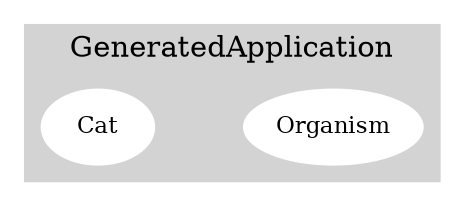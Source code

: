digraph n { splines=true; sep="+25,25"; overlap=scalexy; nodesep=0.6; node [fontsize=11];
 subgraph cluster_GeneratedApplication {  style=filled;  color=lightgrey;  node [style=filled,color=white];  Organism;  label = "GeneratedApplication";  }  subgraph cluster_GeneratedApplication {  style=filled;  color=lightgrey;  node [style=filled,color=white];  Cat;  label = "GeneratedApplication";  }  subgraph cluster_GeneratedApplication {  style=filled;  color=lightgrey;  node [style=filled,color=white];  label = "GeneratedApplication";  } 
}

